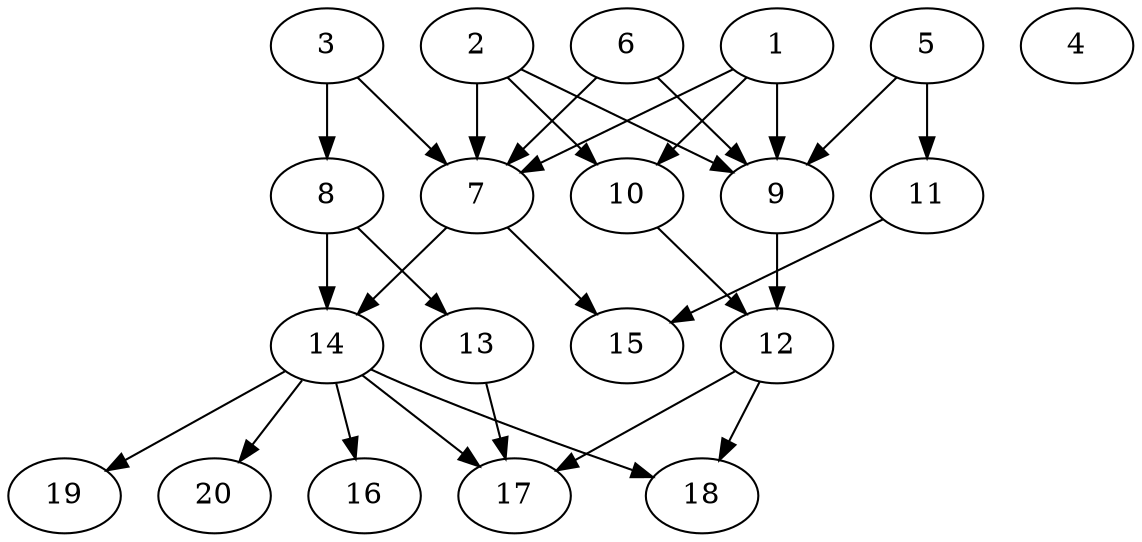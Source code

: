 // DAG automatically generated by daggen at Tue Jul 23 14:29:40 2019
// ./daggen --dot -n 20 --ccr 0.3 --fat 0.7 --regular 0.5 --density 0.7 --mindata 5242880 --maxdata 52428800 
digraph G {
  1 [size="133604693", alpha="0.06", expect_size="40081408"] 
  1 -> 7 [size ="40081408"]
  1 -> 9 [size ="40081408"]
  1 -> 10 [size ="40081408"]
  2 [size="17476267", alpha="0.01", expect_size="5242880"] 
  2 -> 7 [size ="5242880"]
  2 -> 9 [size ="5242880"]
  2 -> 10 [size ="5242880"]
  3 [size="173189120", alpha="0.03", expect_size="51956736"] 
  3 -> 7 [size ="51956736"]
  3 -> 8 [size ="51956736"]
  4 [size="99007147", alpha="0.02", expect_size="29702144"] 
  5 [size="30603947", alpha="0.19", expect_size="9181184"] 
  5 -> 9 [size ="9181184"]
  5 -> 11 [size ="9181184"]
  6 [size="126986240", alpha="0.05", expect_size="38095872"] 
  6 -> 7 [size ="38095872"]
  6 -> 9 [size ="38095872"]
  7 [size="27378347", alpha="0.14", expect_size="8213504"] 
  7 -> 14 [size ="8213504"]
  7 -> 15 [size ="8213504"]
  8 [size="165928960", alpha="0.11", expect_size="49778688"] 
  8 -> 13 [size ="49778688"]
  8 -> 14 [size ="49778688"]
  9 [size="81715200", alpha="0.11", expect_size="24514560"] 
  9 -> 12 [size ="24514560"]
  10 [size="137697280", alpha="0.13", expect_size="41309184"] 
  10 -> 12 [size ="41309184"]
  11 [size="91231573", alpha="0.11", expect_size="27369472"] 
  11 -> 15 [size ="27369472"]
  12 [size="138868053", alpha="0.18", expect_size="41660416"] 
  12 -> 17 [size ="41660416"]
  12 -> 18 [size ="41660416"]
  13 [size="148971520", alpha="0.14", expect_size="44691456"] 
  13 -> 17 [size ="44691456"]
  14 [size="174684160", alpha="0.00", expect_size="52405248"] 
  14 -> 16 [size ="52405248"]
  14 -> 17 [size ="52405248"]
  14 -> 18 [size ="52405248"]
  14 -> 19 [size ="52405248"]
  14 -> 20 [size ="52405248"]
  15 [size="32771413", alpha="0.19", expect_size="9831424"] 
  16 [size="26808320", alpha="0.03", expect_size="8042496"] 
  17 [size="62614187", alpha="0.15", expect_size="18784256"] 
  18 [size="170400427", alpha="0.06", expect_size="51120128"] 
  19 [size="98512213", alpha="0.04", expect_size="29553664"] 
  20 [size="27907413", alpha="0.06", expect_size="8372224"] 
}
